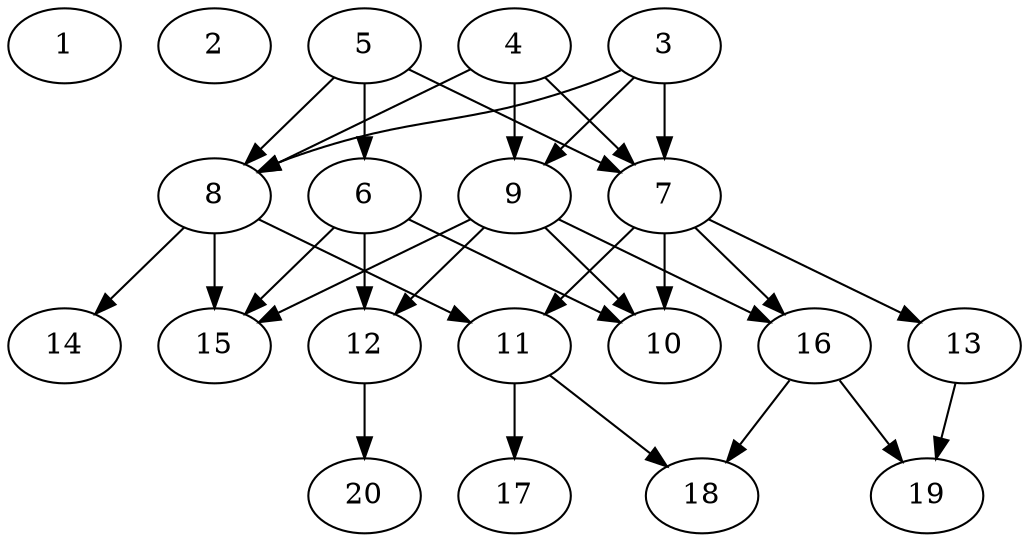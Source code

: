 // DAG automatically generated by daggen at Tue Jul 23 14:25:45 2019
// ./daggen --dot -n 20 --ccr 0.4 --fat 0.7 --regular 0.5 --density 0.6 --mindata 5242880 --maxdata 52428800 
digraph G {
  1 [size="53135360", alpha="0.11", expect_size="21254144"] 
  2 [size="121369600", alpha="0.06", expect_size="48547840"] 
  3 [size="115496960", alpha="0.08", expect_size="46198784"] 
  3 -> 7 [size ="46198784"]
  3 -> 8 [size ="46198784"]
  3 -> 9 [size ="46198784"]
  4 [size="110917120", alpha="0.15", expect_size="44366848"] 
  4 -> 7 [size ="44366848"]
  4 -> 8 [size ="44366848"]
  4 -> 9 [size ="44366848"]
  5 [size="122659840", alpha="0.04", expect_size="49063936"] 
  5 -> 6 [size ="49063936"]
  5 -> 7 [size ="49063936"]
  5 -> 8 [size ="49063936"]
  6 [size="108444160", alpha="0.08", expect_size="43377664"] 
  6 -> 10 [size ="43377664"]
  6 -> 12 [size ="43377664"]
  6 -> 15 [size ="43377664"]
  7 [size="117242880", alpha="0.09", expect_size="46897152"] 
  7 -> 10 [size ="46897152"]
  7 -> 11 [size ="46897152"]
  7 -> 13 [size ="46897152"]
  7 -> 16 [size ="46897152"]
  8 [size="113446400", alpha="0.16", expect_size="45378560"] 
  8 -> 11 [size ="45378560"]
  8 -> 14 [size ="45378560"]
  8 -> 15 [size ="45378560"]
  9 [size="44469760", alpha="0.01", expect_size="17787904"] 
  9 -> 10 [size ="17787904"]
  9 -> 12 [size ="17787904"]
  9 -> 15 [size ="17787904"]
  9 -> 16 [size ="17787904"]
  10 [size="68149760", alpha="0.10", expect_size="27259904"] 
  11 [size="13552640", alpha="0.09", expect_size="5421056"] 
  11 -> 17 [size ="5421056"]
  11 -> 18 [size ="5421056"]
  12 [size="79416320", alpha="0.12", expect_size="31766528"] 
  12 -> 20 [size ="31766528"]
  13 [size="115325440", alpha="0.09", expect_size="46130176"] 
  13 -> 19 [size ="46130176"]
  14 [size="42245120", alpha="0.13", expect_size="16898048"] 
  15 [size="15329280", alpha="0.04", expect_size="6131712"] 
  16 [size="41625600", alpha="0.15", expect_size="16650240"] 
  16 -> 18 [size ="16650240"]
  16 -> 19 [size ="16650240"]
  17 [size="88732160", alpha="0.17", expect_size="35492864"] 
  18 [size="25239040", alpha="0.18", expect_size="10095616"] 
  19 [size="119091200", alpha="0.12", expect_size="47636480"] 
  20 [size="122327040", alpha="0.09", expect_size="48930816"] 
}
